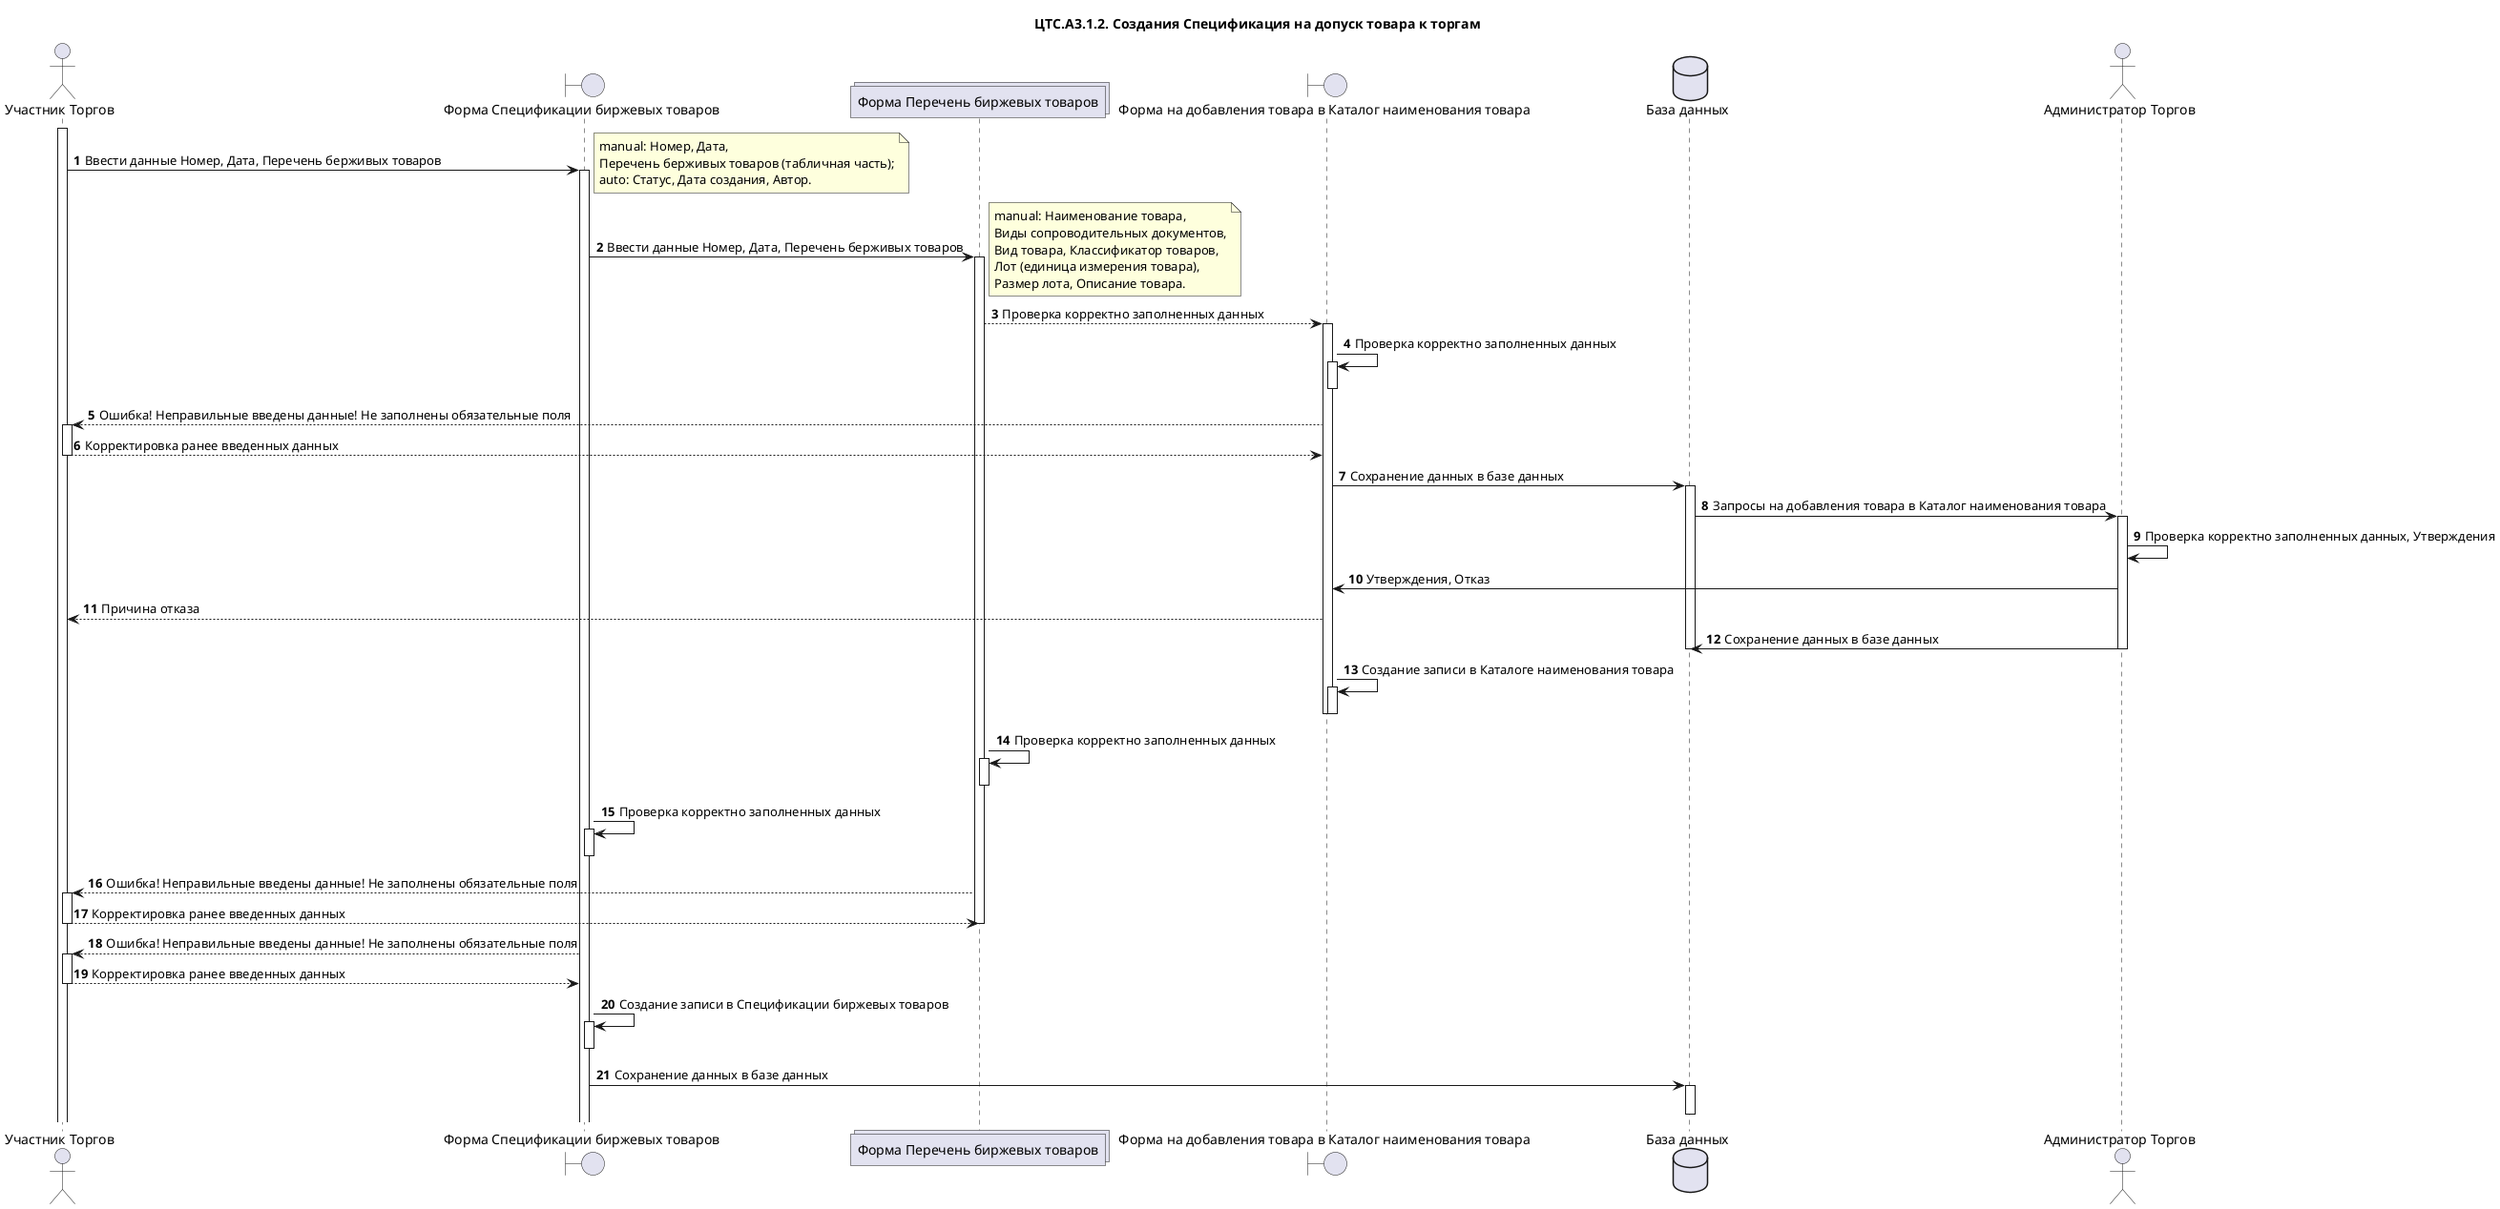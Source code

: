 /'v1 Схемы'/
' @startuml "Перечень биржевых товаров в спецификации"
' actor  "Участник торгов" as Foo0
' participant "Номер" as Foo1
' participant "Дата" as Foo2
' collections "Перечень берживых товаров" as Foo3
' participant "Сохранить" as Foo4
' participant "Наименование товара" as Foo6
' participant "Краткое название" as Foo7
' participant "Виды сопроводительных документов" as Foo8
' participant "Вид товара" as Foo13
' participant "Классификатор товаров" as Foo9
' participant "Лот единица измерения товара" as Foo10
' participant "Размер лота" as Foo11
' participant "Описание товара" as Foo12
' participant "Сохранить" as Foo13
' database "БД" as Foo5

' Foo0 -> Foo1: Выбрать товар из справочника
' Foo0 -> Foo2: Заполнение поля
' Foo0 -> Foo3: Заполнение табличной части

' group Перечень биржевых товаров в спецификации [Табличной части]
'     Foo0 -> Foo6 : Log attack end
'         group Новый товар [Запрос на добавление нового товара]
'             Foo0 -> Foo0: Товара нет в каталоге нименований товаров(Запрос на добавлнения нового товара)
'         end
'     Foo0 -> Foo7 : Заполнение поля
'     Foo0 --> Foo8 : Указать вид документа(Виды сопроводительных документов)
'     Foo0 -> Foo13 : Выбрать вид товара
'     Foo0 -> Foo9 : Указать класификатор
'     Foo0 -> Foo10 : Указать единица измерения товара
'     Foo0 --> Foo11 : Указать размер лота
'     Foo0 --> Foo12 : Добавить доп.описание товара
'     Foo13 -> Foo13: Записаь в Перечень биржевых товаров в спецификации
' end

' Foo0 <-- Foo3: Перечень биржевых товаров не заполнено
' Foo0 -> Foo4: Нажать Сохранить (Создать)
' Foo4 -> Foo5: Сохранения в БД
' @enduml

/'v2 Схема'/
@startuml "ЦТС.А3.1 Допуск товара к торгам"
/'Название файла будет: ЦТС.<Номер схемы БП>.<Номер этапа>.<Название этапа в схеме БП>'/
title "ЦТС.А3.1.2. Создания Спецификация на допуск товара к торгам"
actor "Участник Торгов" as User
boundary "Форма Спецификации биржевых товаров" as Specifications
collections "Форма Перечень биржевых товаров" as SpecificationCommodities
boundary "Форма на добавления товара в Каталог наименования товара" as CommoditiesNames
database "База данных" as Database
actor "Администратор Торгов" as User_CTS

autonumber
activate User
User -> Specifications: Ввести данные Номер, Дата, Перечень берживых товаров
note right
    manual: Номер, Дата,
    Перечень берживых товаров (табличная часть);
    auto: Статус, Дата создания, Автор.
end note
/'Форма Спецификации биржевых товаров'/
activate Specifications
Specifications -> SpecificationCommodities : Ввести данные Номер, Дата, Перечень берживых товаров
note right
    manual: Наименование товара, 
    Виды сопроводительных документов,
    Вид товара, Классификатор товаров, 
    Лот (единица измерения товара),
    Размер лота, Описание товара.
end note
/'Перечень биржевых товаров'/
activate SpecificationCommodities
SpecificationCommodities --> CommoditiesNames: Проверка корректно заполненных данных
    /'Форма на добавления товара в Каталог наименования товара'/
    activate CommoditiesNames
    /'Проверка корректно заполненных данных Каталог наименования товара->Участник Торгов'/
    CommoditiesNames -> CommoditiesNames: Проверка корректно заполненных данных
    activate CommoditiesNames
    deactivate CommoditiesNames
    CommoditiesNames --> User: Ошибка! Неправильные введены данные! Не заполнены обязательные поля
    activate User
    /'Ошибка и т.д. в Каталог наименования товара->Участник Торгов'/
    User-->CommoditiesNames: Корректировка ранее введенных данных
    deactivate User 
    CommoditiesNames->Database: Сохранение данных в базе данных
    activate Database
        Database->User_CTS: Запросы на добавления товара в Каталог наименования товара 
        /'Администратор Торгов'/
        activate User_CTS
        User_CTS->User_CTS: Проверка корректно заполненных данных, Утверждения 
        User_CTS->CommoditiesNames: Утверждения, Отказ
        CommoditiesNames-->User: Причина отказа
        User_CTS->Database: Сохранение данных в базе данных
        deactivate User_CTS
        deactivate Database
        CommoditiesNames->CommoditiesNames: Cоздание записи в Каталоге наименования товара
        activate CommoditiesNames
        deactivate CommoditiesNames      
    deactivate CommoditiesNames
/'Ошибка и т.д. в Каталог наименования товара->Спецификации биржевых товаров'/
SpecificationCommodities -> SpecificationCommodities: Проверка корректно заполненных данных
activate SpecificationCommodities
deactivate SpecificationCommodities
/'Проверка корректно заполненных данных Спецификации биржевых товаров->Участник Торгов'/
Specifications -> Specifications: Проверка корректно заполненных данных
activate Specifications
deactivate Specifications
/'Ошибка и т.д. в Перечень биржевых товаров->Участник Торгов'/
SpecificationCommodities --> User: Ошибка! Неправильные введены данные! Не заполнены обязательные поля
activate User
/'Корректировка ранее введенных данных Участник Торгов->Спецификации биржевых товаров'/
User-->SpecificationCommodities: Корректировка ранее введенных данных
deactivate User
deactivate SpecificationCommodities
/'Ошибка и т.д. в Спецификации биржевых товаров->Участник Торгов'/
Specifications --> User: Ошибка! Неправильные введены данные! Не заполнены обязательные поля
activate User
/'Корректировка ранее введенных данных Участник Торгов->Спецификации биржевых товаров'/
User-->Specifications: Корректировка ранее введенных данных
deactivate User
/'Cоздание записи в Спецификации биржевых товаров'/
Specifications->Specifications: Cоздание записи в Спецификации биржевых товаров
activate Specifications
deactivate Specifications
/'Сохранение данных в базе данных'/
Specifications ->Database: Сохранение данных в базе данных
activate Database
deactivate Database
@enduml
